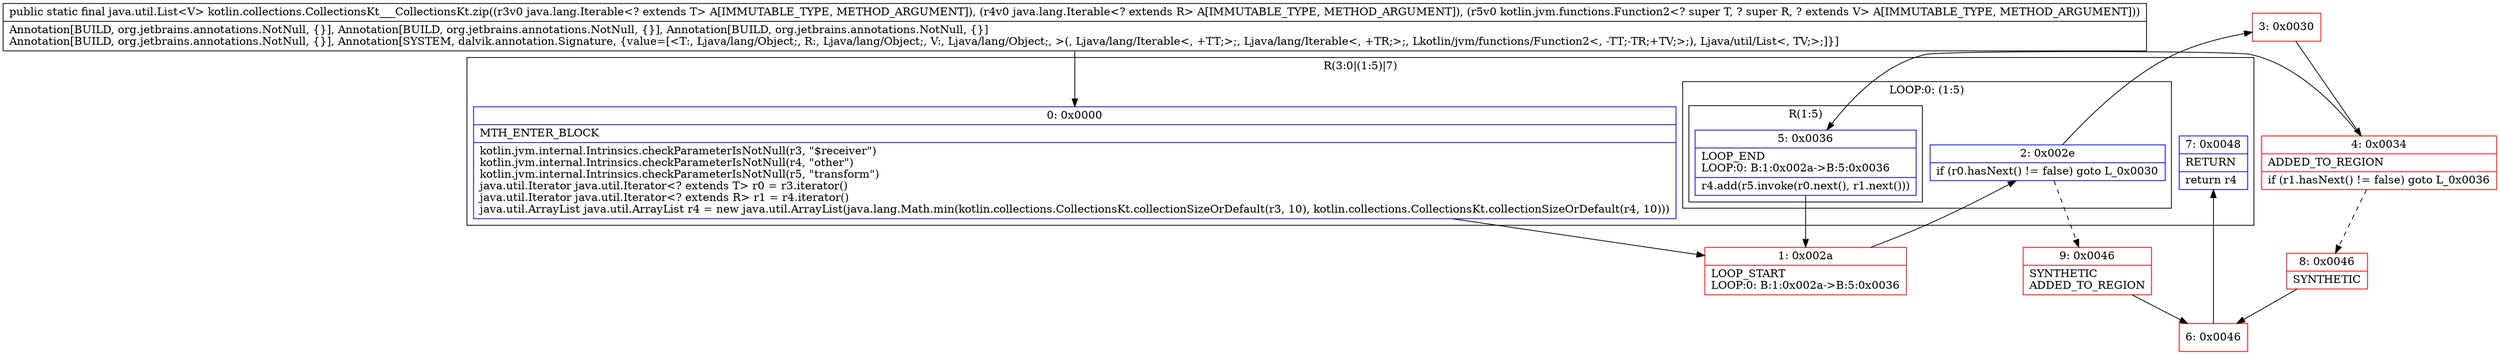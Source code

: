 digraph "CFG forkotlin.collections.CollectionsKt___CollectionsKt.zip(Ljava\/lang\/Iterable;Ljava\/lang\/Iterable;Lkotlin\/jvm\/functions\/Function2;)Ljava\/util\/List;" {
subgraph cluster_Region_1623887817 {
label = "R(3:0|(1:5)|7)";
node [shape=record,color=blue];
Node_0 [shape=record,label="{0\:\ 0x0000|MTH_ENTER_BLOCK\l|kotlin.jvm.internal.Intrinsics.checkParameterIsNotNull(r3, \"$receiver\")\lkotlin.jvm.internal.Intrinsics.checkParameterIsNotNull(r4, \"other\")\lkotlin.jvm.internal.Intrinsics.checkParameterIsNotNull(r5, \"transform\")\ljava.util.Iterator java.util.Iterator\<? extends T\> r0 = r3.iterator()\ljava.util.Iterator java.util.Iterator\<? extends R\> r1 = r4.iterator()\ljava.util.ArrayList java.util.ArrayList r4 = new java.util.ArrayList(java.lang.Math.min(kotlin.collections.CollectionsKt.collectionSizeOrDefault(r3, 10), kotlin.collections.CollectionsKt.collectionSizeOrDefault(r4, 10)))\l}"];
subgraph cluster_LoopRegion_1013306513 {
label = "LOOP:0: (1:5)";
node [shape=record,color=blue];
Node_2 [shape=record,label="{2\:\ 0x002e|if (r0.hasNext() != false) goto L_0x0030\l}"];
subgraph cluster_Region_1220900493 {
label = "R(1:5)";
node [shape=record,color=blue];
Node_5 [shape=record,label="{5\:\ 0x0036|LOOP_END\lLOOP:0: B:1:0x002a\-\>B:5:0x0036\l|r4.add(r5.invoke(r0.next(), r1.next()))\l}"];
}
}
Node_7 [shape=record,label="{7\:\ 0x0048|RETURN\l|return r4\l}"];
}
Node_1 [shape=record,color=red,label="{1\:\ 0x002a|LOOP_START\lLOOP:0: B:1:0x002a\-\>B:5:0x0036\l}"];
Node_3 [shape=record,color=red,label="{3\:\ 0x0030}"];
Node_4 [shape=record,color=red,label="{4\:\ 0x0034|ADDED_TO_REGION\l|if (r1.hasNext() != false) goto L_0x0036\l}"];
Node_6 [shape=record,color=red,label="{6\:\ 0x0046}"];
Node_8 [shape=record,color=red,label="{8\:\ 0x0046|SYNTHETIC\l}"];
Node_9 [shape=record,color=red,label="{9\:\ 0x0046|SYNTHETIC\lADDED_TO_REGION\l}"];
MethodNode[shape=record,label="{public static final java.util.List\<V\> kotlin.collections.CollectionsKt___CollectionsKt.zip((r3v0 java.lang.Iterable\<? extends T\> A[IMMUTABLE_TYPE, METHOD_ARGUMENT]), (r4v0 java.lang.Iterable\<? extends R\> A[IMMUTABLE_TYPE, METHOD_ARGUMENT]), (r5v0 kotlin.jvm.functions.Function2\<? super T, ? super R, ? extends V\> A[IMMUTABLE_TYPE, METHOD_ARGUMENT]))  | Annotation[BUILD, org.jetbrains.annotations.NotNull, \{\}], Annotation[BUILD, org.jetbrains.annotations.NotNull, \{\}], Annotation[BUILD, org.jetbrains.annotations.NotNull, \{\}]\lAnnotation[BUILD, org.jetbrains.annotations.NotNull, \{\}], Annotation[SYSTEM, dalvik.annotation.Signature, \{value=[\<T:, Ljava\/lang\/Object;, R:, Ljava\/lang\/Object;, V:, Ljava\/lang\/Object;, \>(, Ljava\/lang\/Iterable\<, +TT;\>;, Ljava\/lang\/Iterable\<, +TR;\>;, Lkotlin\/jvm\/functions\/Function2\<, \-TT;\-TR;+TV;\>;), Ljava\/util\/List\<, TV;\>;]\}]\l}"];
MethodNode -> Node_0;
Node_0 -> Node_1;
Node_2 -> Node_3;
Node_2 -> Node_9[style=dashed];
Node_5 -> Node_1;
Node_1 -> Node_2;
Node_3 -> Node_4;
Node_4 -> Node_5;
Node_4 -> Node_8[style=dashed];
Node_6 -> Node_7;
Node_8 -> Node_6;
Node_9 -> Node_6;
}

